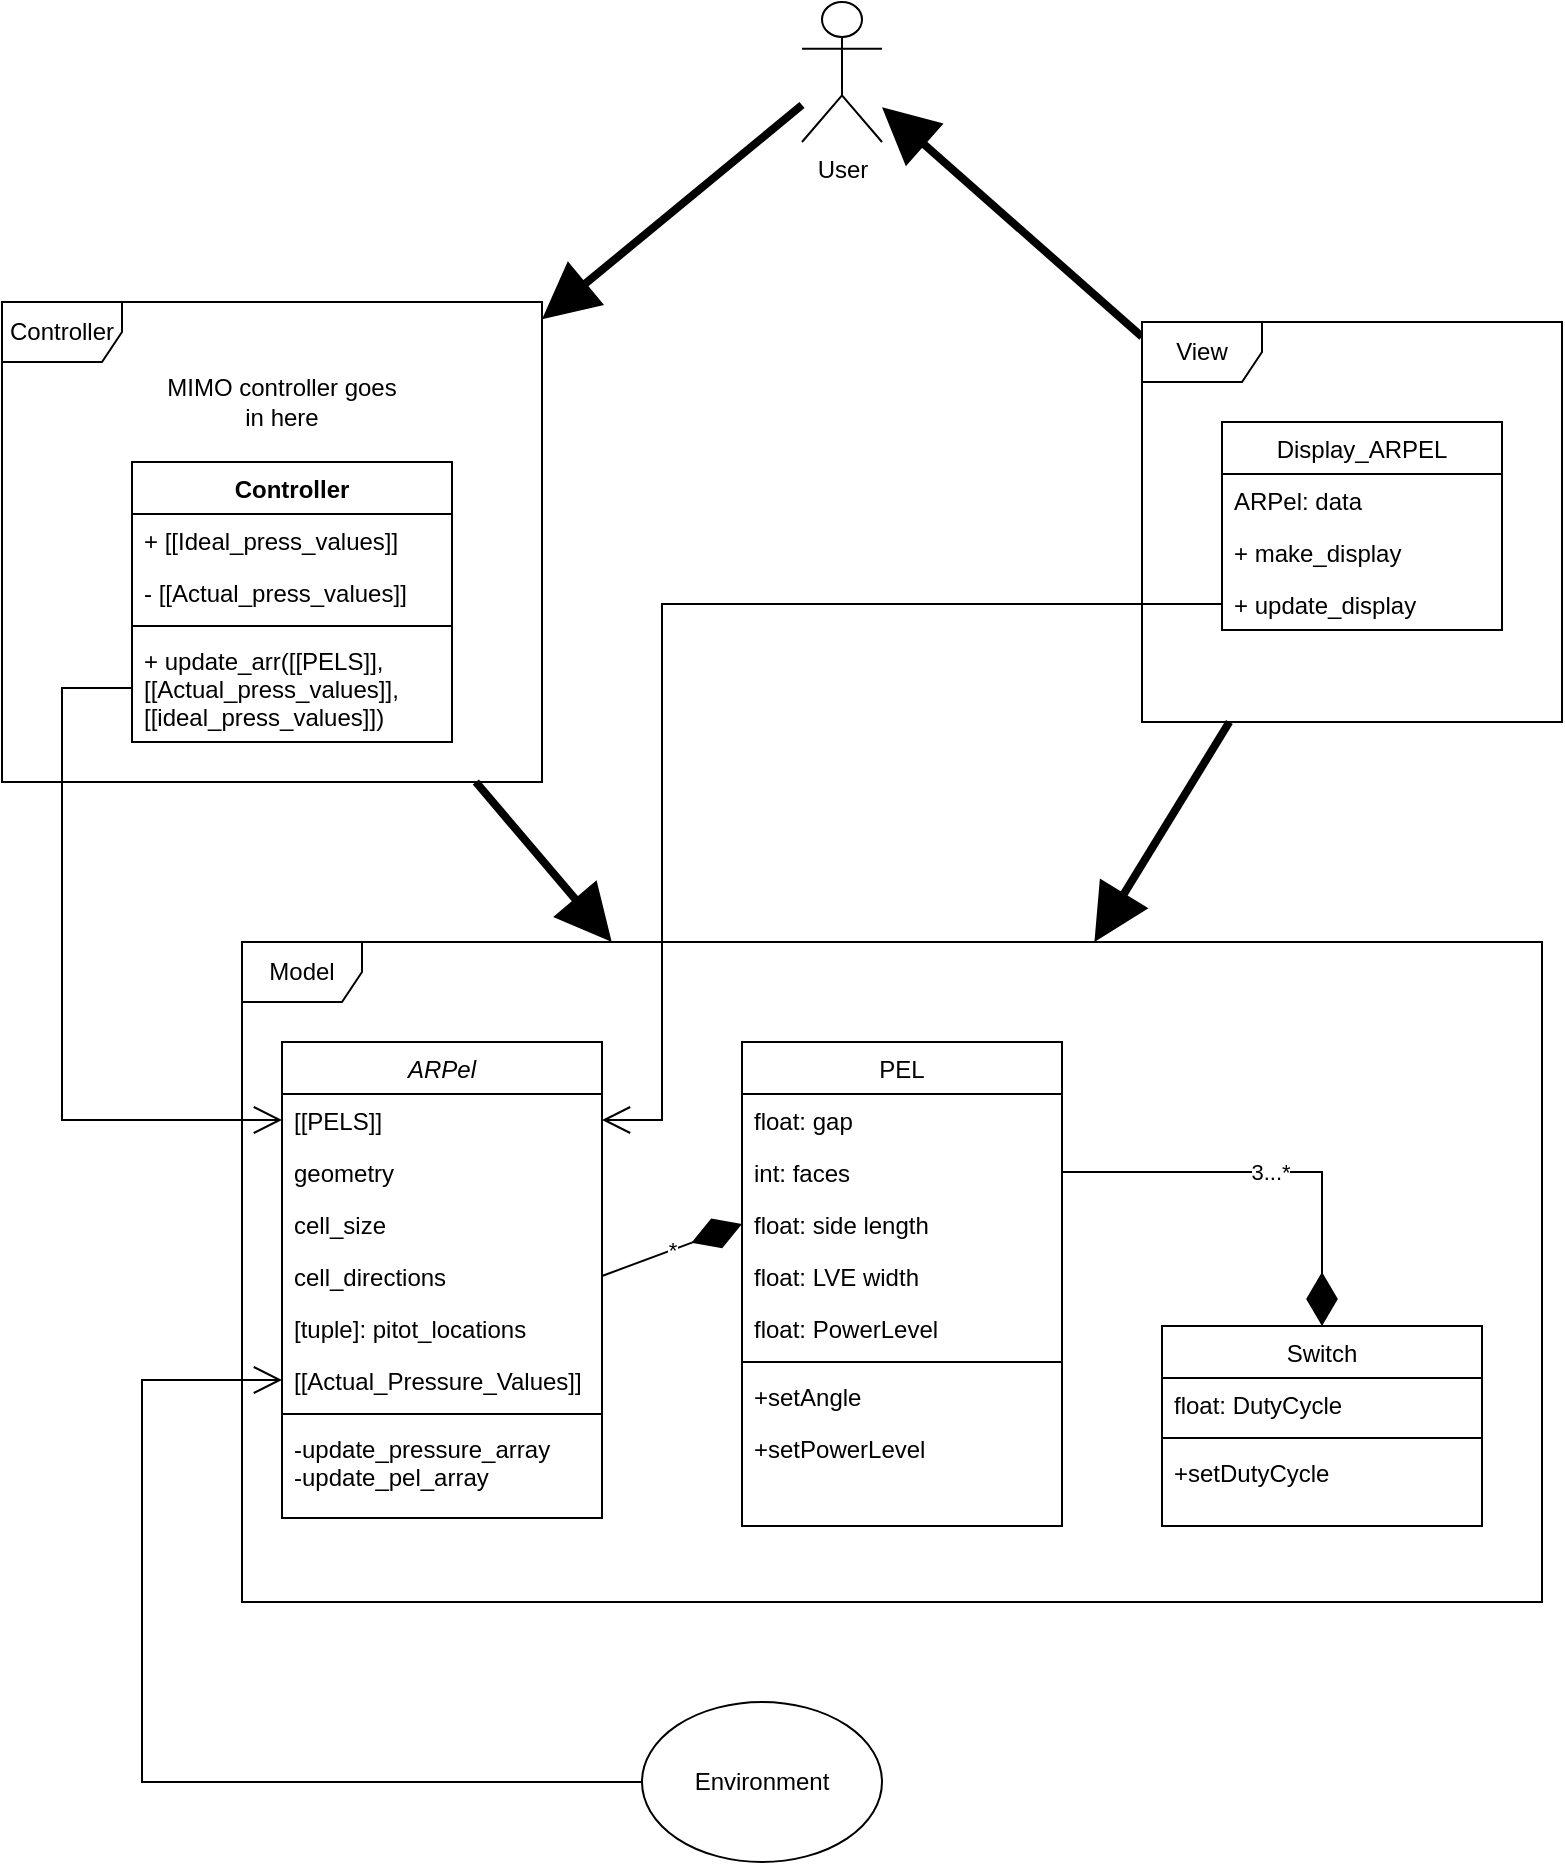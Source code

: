 <mxfile version="13.10.2" type="device"><diagram id="C5RBs43oDa-KdzZeNtuy" name="Page-1"><mxGraphModel dx="1240" dy="1858" grid="1" gridSize="10" guides="1" tooltips="1" connect="1" arrows="1" fold="1" page="1" pageScale="1" pageWidth="827" pageHeight="1169" math="0" shadow="0"><root><mxCell id="WIyWlLk6GJQsqaUBKTNV-0"/><mxCell id="WIyWlLk6GJQsqaUBKTNV-1" parent="WIyWlLk6GJQsqaUBKTNV-0"/><mxCell id="tmFoDkNBCU-1lel8zNlq-18" value="Model" style="shape=umlFrame;whiteSpace=wrap;html=1;" vertex="1" parent="WIyWlLk6GJQsqaUBKTNV-1"><mxGeometry x="144" y="-680" width="650" height="330" as="geometry"/></mxCell><mxCell id="zkfFHV4jXpPFQw0GAbJ--0" value="ARPel" style="swimlane;fontStyle=2;align=center;verticalAlign=top;childLayout=stackLayout;horizontal=1;startSize=26;horizontalStack=0;resizeParent=1;resizeLast=0;collapsible=1;marginBottom=0;rounded=0;shadow=0;strokeWidth=1;" parent="WIyWlLk6GJQsqaUBKTNV-1" vertex="1"><mxGeometry x="164" y="-630" width="160" height="238" as="geometry"><mxRectangle x="230" y="140" width="160" height="26" as="alternateBounds"/></mxGeometry></mxCell><mxCell id="tmFoDkNBCU-1lel8zNlq-42" value="[[PELS]]" style="text;align=left;verticalAlign=top;spacingLeft=4;spacingRight=4;overflow=hidden;rotatable=0;points=[[0,0.5],[1,0.5]];portConstraint=eastwest;rounded=0;shadow=0;html=0;" vertex="1" parent="zkfFHV4jXpPFQw0GAbJ--0"><mxGeometry y="26" width="160" height="26" as="geometry"/></mxCell><mxCell id="zkfFHV4jXpPFQw0GAbJ--1" value="geometry" style="text;align=left;verticalAlign=top;spacingLeft=4;spacingRight=4;overflow=hidden;rotatable=0;points=[[0,0.5],[1,0.5]];portConstraint=eastwest;" parent="zkfFHV4jXpPFQw0GAbJ--0" vertex="1"><mxGeometry y="52" width="160" height="26" as="geometry"/></mxCell><mxCell id="zkfFHV4jXpPFQw0GAbJ--2" value="cell_size" style="text;align=left;verticalAlign=top;spacingLeft=4;spacingRight=4;overflow=hidden;rotatable=0;points=[[0,0.5],[1,0.5]];portConstraint=eastwest;rounded=0;shadow=0;html=0;" parent="zkfFHV4jXpPFQw0GAbJ--0" vertex="1"><mxGeometry y="78" width="160" height="26" as="geometry"/></mxCell><mxCell id="zkfFHV4jXpPFQw0GAbJ--3" value="cell_directions" style="text;align=left;verticalAlign=top;spacingLeft=4;spacingRight=4;overflow=hidden;rotatable=0;points=[[0,0.5],[1,0.5]];portConstraint=eastwest;rounded=0;shadow=0;html=0;" parent="zkfFHV4jXpPFQw0GAbJ--0" vertex="1"><mxGeometry y="104" width="160" height="26" as="geometry"/></mxCell><mxCell id="tmFoDkNBCU-1lel8zNlq-41" value="[tuple]: pitot_locations" style="text;align=left;verticalAlign=top;spacingLeft=4;spacingRight=4;overflow=hidden;rotatable=0;points=[[0,0.5],[1,0.5]];portConstraint=eastwest;rounded=0;shadow=0;html=0;" vertex="1" parent="zkfFHV4jXpPFQw0GAbJ--0"><mxGeometry y="130" width="160" height="26" as="geometry"/></mxCell><mxCell id="tmFoDkNBCU-1lel8zNlq-48" value="[[Actual_Pressure_Values]]" style="text;align=left;verticalAlign=top;spacingLeft=4;spacingRight=4;overflow=hidden;rotatable=0;points=[[0,0.5],[1,0.5]];portConstraint=eastwest;rounded=0;shadow=0;html=0;" vertex="1" parent="zkfFHV4jXpPFQw0GAbJ--0"><mxGeometry y="156" width="160" height="26" as="geometry"/></mxCell><mxCell id="zkfFHV4jXpPFQw0GAbJ--4" value="" style="line;html=1;strokeWidth=1;align=left;verticalAlign=middle;spacingTop=-1;spacingLeft=3;spacingRight=3;rotatable=0;labelPosition=right;points=[];portConstraint=eastwest;" parent="zkfFHV4jXpPFQw0GAbJ--0" vertex="1"><mxGeometry y="182" width="160" height="8" as="geometry"/></mxCell><mxCell id="zkfFHV4jXpPFQw0GAbJ--5" value="-update_pressure_array&#10;-update_pel_array" style="text;align=left;verticalAlign=top;spacingLeft=4;spacingRight=4;overflow=hidden;rotatable=0;points=[[0,0.5],[1,0.5]];portConstraint=eastwest;" parent="zkfFHV4jXpPFQw0GAbJ--0" vertex="1"><mxGeometry y="190" width="160" height="48" as="geometry"/></mxCell><mxCell id="zkfFHV4jXpPFQw0GAbJ--17" value="PEL" style="swimlane;fontStyle=0;align=center;verticalAlign=top;childLayout=stackLayout;horizontal=1;startSize=26;horizontalStack=0;resizeParent=1;resizeLast=0;collapsible=1;marginBottom=0;rounded=0;shadow=0;strokeWidth=1;" parent="WIyWlLk6GJQsqaUBKTNV-1" vertex="1"><mxGeometry x="394" y="-630" width="160" height="242" as="geometry"><mxRectangle x="550" y="140" width="160" height="26" as="alternateBounds"/></mxGeometry></mxCell><mxCell id="zkfFHV4jXpPFQw0GAbJ--18" value="float: gap&#10;" style="text;align=left;verticalAlign=top;spacingLeft=4;spacingRight=4;overflow=hidden;rotatable=0;points=[[0,0.5],[1,0.5]];portConstraint=eastwest;" parent="zkfFHV4jXpPFQw0GAbJ--17" vertex="1"><mxGeometry y="26" width="160" height="26" as="geometry"/></mxCell><mxCell id="zkfFHV4jXpPFQw0GAbJ--20" value="int: faces" style="text;align=left;verticalAlign=top;spacingLeft=4;spacingRight=4;overflow=hidden;rotatable=0;points=[[0,0.5],[1,0.5]];portConstraint=eastwest;rounded=0;shadow=0;html=0;" parent="zkfFHV4jXpPFQw0GAbJ--17" vertex="1"><mxGeometry y="52" width="160" height="26" as="geometry"/></mxCell><mxCell id="zkfFHV4jXpPFQw0GAbJ--21" value="float: side length" style="text;align=left;verticalAlign=top;spacingLeft=4;spacingRight=4;overflow=hidden;rotatable=0;points=[[0,0.5],[1,0.5]];portConstraint=eastwest;rounded=0;shadow=0;html=0;" parent="zkfFHV4jXpPFQw0GAbJ--17" vertex="1"><mxGeometry y="78" width="160" height="26" as="geometry"/></mxCell><mxCell id="zkfFHV4jXpPFQw0GAbJ--22" value="float: LVE width" style="text;align=left;verticalAlign=top;spacingLeft=4;spacingRight=4;overflow=hidden;rotatable=0;points=[[0,0.5],[1,0.5]];portConstraint=eastwest;rounded=0;shadow=0;html=0;" parent="zkfFHV4jXpPFQw0GAbJ--17" vertex="1"><mxGeometry y="104" width="160" height="26" as="geometry"/></mxCell><mxCell id="tmFoDkNBCU-1lel8zNlq-2" value="float: PowerLevel" style="text;align=left;verticalAlign=top;spacingLeft=4;spacingRight=4;overflow=hidden;rotatable=0;points=[[0,0.5],[1,0.5]];portConstraint=eastwest;rounded=0;shadow=0;html=0;" vertex="1" parent="zkfFHV4jXpPFQw0GAbJ--17"><mxGeometry y="130" width="160" height="26" as="geometry"/></mxCell><mxCell id="zkfFHV4jXpPFQw0GAbJ--23" value="" style="line;html=1;strokeWidth=1;align=left;verticalAlign=middle;spacingTop=-1;spacingLeft=3;spacingRight=3;rotatable=0;labelPosition=right;points=[];portConstraint=eastwest;" parent="zkfFHV4jXpPFQw0GAbJ--17" vertex="1"><mxGeometry y="156" width="160" height="8" as="geometry"/></mxCell><mxCell id="tmFoDkNBCU-1lel8zNlq-4" value="+setAngle" style="text;align=left;verticalAlign=top;spacingLeft=4;spacingRight=4;overflow=hidden;rotatable=0;points=[[0,0.5],[1,0.5]];portConstraint=eastwest;" vertex="1" parent="zkfFHV4jXpPFQw0GAbJ--17"><mxGeometry y="164" width="160" height="26" as="geometry"/></mxCell><mxCell id="zkfFHV4jXpPFQw0GAbJ--24" value="+setPowerLevel" style="text;align=left;verticalAlign=top;spacingLeft=4;spacingRight=4;overflow=hidden;rotatable=0;points=[[0,0.5],[1,0.5]];portConstraint=eastwest;" parent="zkfFHV4jXpPFQw0GAbJ--17" vertex="1"><mxGeometry y="190" width="160" height="26" as="geometry"/></mxCell><mxCell id="tmFoDkNBCU-1lel8zNlq-6" value="Switch" style="swimlane;fontStyle=0;align=center;verticalAlign=top;childLayout=stackLayout;horizontal=1;startSize=26;horizontalStack=0;resizeParent=1;resizeLast=0;collapsible=1;marginBottom=0;rounded=0;shadow=0;strokeWidth=1;" vertex="1" parent="WIyWlLk6GJQsqaUBKTNV-1"><mxGeometry x="604" y="-488" width="160" height="100" as="geometry"><mxRectangle x="550" y="140" width="160" height="26" as="alternateBounds"/></mxGeometry></mxCell><mxCell id="tmFoDkNBCU-1lel8zNlq-11" value="float: DutyCycle" style="text;align=left;verticalAlign=top;spacingLeft=4;spacingRight=4;overflow=hidden;rotatable=0;points=[[0,0.5],[1,0.5]];portConstraint=eastwest;rounded=0;shadow=0;html=0;" vertex="1" parent="tmFoDkNBCU-1lel8zNlq-6"><mxGeometry y="26" width="160" height="26" as="geometry"/></mxCell><mxCell id="tmFoDkNBCU-1lel8zNlq-12" value="" style="line;html=1;strokeWidth=1;align=left;verticalAlign=middle;spacingTop=-1;spacingLeft=3;spacingRight=3;rotatable=0;labelPosition=right;points=[];portConstraint=eastwest;" vertex="1" parent="tmFoDkNBCU-1lel8zNlq-6"><mxGeometry y="52" width="160" height="8" as="geometry"/></mxCell><mxCell id="tmFoDkNBCU-1lel8zNlq-13" value="+setDutyCycle" style="text;align=left;verticalAlign=top;spacingLeft=4;spacingRight=4;overflow=hidden;rotatable=0;points=[[0,0.5],[1,0.5]];portConstraint=eastwest;" vertex="1" parent="tmFoDkNBCU-1lel8zNlq-6"><mxGeometry y="60" width="160" height="26" as="geometry"/></mxCell><mxCell id="tmFoDkNBCU-1lel8zNlq-19" value="*" style="endArrow=diamondThin;endFill=1;endSize=24;html=1;exitX=1;exitY=0.5;exitDx=0;exitDy=0;entryX=0;entryY=0.5;entryDx=0;entryDy=0;" edge="1" parent="WIyWlLk6GJQsqaUBKTNV-1" source="zkfFHV4jXpPFQw0GAbJ--3" target="zkfFHV4jXpPFQw0GAbJ--21"><mxGeometry width="160" relative="1" as="geometry"><mxPoint x="404" y="-460" as="sourcePoint"/><mxPoint x="564" y="-460" as="targetPoint"/></mxGeometry></mxCell><mxCell id="tmFoDkNBCU-1lel8zNlq-21" value="3...*" style="edgeStyle=orthogonalEdgeStyle;rounded=0;orthogonalLoop=1;jettySize=auto;html=1;endArrow=diamondThin;endFill=1;endSize=24;" edge="1" parent="WIyWlLk6GJQsqaUBKTNV-1" source="zkfFHV4jXpPFQw0GAbJ--20" target="tmFoDkNBCU-1lel8zNlq-6"><mxGeometry relative="1" as="geometry"/></mxCell><mxCell id="tmFoDkNBCU-1lel8zNlq-25" style="rounded=0;orthogonalLoop=1;jettySize=auto;html=1;endArrow=block;endFill=1;endSize=18;strokeWidth=4;" edge="1" parent="WIyWlLk6GJQsqaUBKTNV-1" source="tmFoDkNBCU-1lel8zNlq-23" target="tmFoDkNBCU-1lel8zNlq-18"><mxGeometry relative="1" as="geometry"><mxPoint x="-156" y="-350" as="targetPoint"/></mxGeometry></mxCell><mxCell id="tmFoDkNBCU-1lel8zNlq-23" value="Controller" style="shape=umlFrame;whiteSpace=wrap;html=1;" vertex="1" parent="WIyWlLk6GJQsqaUBKTNV-1"><mxGeometry x="24" y="-1000" width="270" height="240" as="geometry"/></mxCell><mxCell id="tmFoDkNBCU-1lel8zNlq-27" style="edgeStyle=none;rounded=0;orthogonalLoop=1;jettySize=auto;html=1;endArrow=block;endFill=1;endSize=18;strokeWidth=4;" edge="1" parent="WIyWlLk6GJQsqaUBKTNV-1" source="tmFoDkNBCU-1lel8zNlq-26" target="tmFoDkNBCU-1lel8zNlq-18"><mxGeometry relative="1" as="geometry"/></mxCell><mxCell id="tmFoDkNBCU-1lel8zNlq-33" style="edgeStyle=none;rounded=0;orthogonalLoop=1;jettySize=auto;html=1;endArrow=block;endFill=1;endSize=18;strokeWidth=4;" edge="1" parent="WIyWlLk6GJQsqaUBKTNV-1" source="tmFoDkNBCU-1lel8zNlq-26" target="tmFoDkNBCU-1lel8zNlq-28"><mxGeometry relative="1" as="geometry"/></mxCell><mxCell id="tmFoDkNBCU-1lel8zNlq-26" value="View" style="shape=umlFrame;whiteSpace=wrap;html=1;" vertex="1" parent="WIyWlLk6GJQsqaUBKTNV-1"><mxGeometry x="594" y="-990" width="210" height="200" as="geometry"/></mxCell><mxCell id="tmFoDkNBCU-1lel8zNlq-32" style="edgeStyle=none;rounded=0;orthogonalLoop=1;jettySize=auto;html=1;endArrow=block;endFill=1;endSize=18;strokeWidth=4;" edge="1" parent="WIyWlLk6GJQsqaUBKTNV-1" source="tmFoDkNBCU-1lel8zNlq-28" target="tmFoDkNBCU-1lel8zNlq-23"><mxGeometry relative="1" as="geometry"/></mxCell><mxCell id="tmFoDkNBCU-1lel8zNlq-28" value="User" style="shape=umlActor;verticalLabelPosition=bottom;verticalAlign=top;html=1;" vertex="1" parent="WIyWlLk6GJQsqaUBKTNV-1"><mxGeometry x="424" y="-1150" width="40" height="70" as="geometry"/></mxCell><mxCell id="tmFoDkNBCU-1lel8zNlq-35" value="Display_ARPEL" style="swimlane;fontStyle=0;childLayout=stackLayout;horizontal=1;startSize=26;fillColor=none;horizontalStack=0;resizeParent=1;resizeParentMax=0;resizeLast=0;collapsible=1;marginBottom=0;" vertex="1" parent="WIyWlLk6GJQsqaUBKTNV-1"><mxGeometry x="634" y="-940" width="140" height="104" as="geometry"/></mxCell><mxCell id="tmFoDkNBCU-1lel8zNlq-36" value="ARPel: data" style="text;strokeColor=none;fillColor=none;align=left;verticalAlign=top;spacingLeft=4;spacingRight=4;overflow=hidden;rotatable=0;points=[[0,0.5],[1,0.5]];portConstraint=eastwest;" vertex="1" parent="tmFoDkNBCU-1lel8zNlq-35"><mxGeometry y="26" width="140" height="26" as="geometry"/></mxCell><mxCell id="tmFoDkNBCU-1lel8zNlq-37" value="+ make_display" style="text;strokeColor=none;fillColor=none;align=left;verticalAlign=top;spacingLeft=4;spacingRight=4;overflow=hidden;rotatable=0;points=[[0,0.5],[1,0.5]];portConstraint=eastwest;" vertex="1" parent="tmFoDkNBCU-1lel8zNlq-35"><mxGeometry y="52" width="140" height="26" as="geometry"/></mxCell><mxCell id="tmFoDkNBCU-1lel8zNlq-38" value="+ update_display&#10;" style="text;strokeColor=none;fillColor=none;align=left;verticalAlign=top;spacingLeft=4;spacingRight=4;overflow=hidden;rotatable=0;points=[[0,0.5],[1,0.5]];portConstraint=eastwest;" vertex="1" parent="tmFoDkNBCU-1lel8zNlq-35"><mxGeometry y="78" width="140" height="26" as="geometry"/></mxCell><mxCell id="tmFoDkNBCU-1lel8zNlq-39" style="edgeStyle=orthogonalEdgeStyle;rounded=0;orthogonalLoop=1;jettySize=auto;html=1;entryX=1;entryY=0.5;entryDx=0;entryDy=0;endArrow=open;endFill=0;endSize=12;strokeWidth=1;" edge="1" parent="WIyWlLk6GJQsqaUBKTNV-1" source="tmFoDkNBCU-1lel8zNlq-38" target="tmFoDkNBCU-1lel8zNlq-42"><mxGeometry relative="1" as="geometry"><Array as="points"><mxPoint x="354" y="-849"/><mxPoint x="354" y="-591"/></Array></mxGeometry></mxCell><mxCell id="tmFoDkNBCU-1lel8zNlq-40" value="MIMO controller goes in here" style="text;html=1;strokeColor=none;fillColor=none;align=center;verticalAlign=middle;whiteSpace=wrap;rounded=0;" vertex="1" parent="WIyWlLk6GJQsqaUBKTNV-1"><mxGeometry x="104" y="-960" width="120" height="20" as="geometry"/></mxCell><mxCell id="tmFoDkNBCU-1lel8zNlq-49" style="edgeStyle=orthogonalEdgeStyle;rounded=0;orthogonalLoop=1;jettySize=auto;html=1;endArrow=open;endFill=0;endSize=12;strokeWidth=1;" edge="1" parent="WIyWlLk6GJQsqaUBKTNV-1" source="tmFoDkNBCU-1lel8zNlq-43" target="tmFoDkNBCU-1lel8zNlq-48"><mxGeometry relative="1" as="geometry"><Array as="points"><mxPoint x="94" y="-260"/><mxPoint x="94" y="-461"/></Array></mxGeometry></mxCell><mxCell id="tmFoDkNBCU-1lel8zNlq-43" value="Environment" style="ellipse;whiteSpace=wrap;html=1;" vertex="1" parent="WIyWlLk6GJQsqaUBKTNV-1"><mxGeometry x="344" y="-300" width="120" height="80" as="geometry"/></mxCell><mxCell id="tmFoDkNBCU-1lel8zNlq-50" value="Controller" style="swimlane;fontStyle=1;align=center;verticalAlign=top;childLayout=stackLayout;horizontal=1;startSize=26;horizontalStack=0;resizeParent=1;resizeParentMax=0;resizeLast=0;collapsible=1;marginBottom=0;" vertex="1" parent="WIyWlLk6GJQsqaUBKTNV-1"><mxGeometry x="89" y="-920" width="160" height="140" as="geometry"/></mxCell><mxCell id="tmFoDkNBCU-1lel8zNlq-51" value="+ [[Ideal_press_values]]" style="text;strokeColor=none;fillColor=none;align=left;verticalAlign=top;spacingLeft=4;spacingRight=4;overflow=hidden;rotatable=0;points=[[0,0.5],[1,0.5]];portConstraint=eastwest;" vertex="1" parent="tmFoDkNBCU-1lel8zNlq-50"><mxGeometry y="26" width="160" height="26" as="geometry"/></mxCell><mxCell id="tmFoDkNBCU-1lel8zNlq-55" value="- [[Actual_press_values]]" style="text;strokeColor=none;fillColor=none;align=left;verticalAlign=top;spacingLeft=4;spacingRight=4;overflow=hidden;rotatable=0;points=[[0,0.5],[1,0.5]];portConstraint=eastwest;" vertex="1" parent="tmFoDkNBCU-1lel8zNlq-50"><mxGeometry y="52" width="160" height="26" as="geometry"/></mxCell><mxCell id="tmFoDkNBCU-1lel8zNlq-52" value="" style="line;strokeWidth=1;fillColor=none;align=left;verticalAlign=middle;spacingTop=-1;spacingLeft=3;spacingRight=3;rotatable=0;labelPosition=right;points=[];portConstraint=eastwest;" vertex="1" parent="tmFoDkNBCU-1lel8zNlq-50"><mxGeometry y="78" width="160" height="8" as="geometry"/></mxCell><mxCell id="tmFoDkNBCU-1lel8zNlq-56" value="+ update_arr([[PELS]], &#10;[[Actual_press_values]],&#10;[[ideal_press_values]])" style="text;strokeColor=none;fillColor=none;align=left;verticalAlign=top;spacingLeft=4;spacingRight=4;overflow=hidden;rotatable=0;points=[[0,0.5],[1,0.5]];portConstraint=eastwest;" vertex="1" parent="tmFoDkNBCU-1lel8zNlq-50"><mxGeometry y="86" width="160" height="54" as="geometry"/></mxCell><mxCell id="tmFoDkNBCU-1lel8zNlq-58" style="edgeStyle=orthogonalEdgeStyle;rounded=0;orthogonalLoop=1;jettySize=auto;html=1;entryX=0;entryY=0.5;entryDx=0;entryDy=0;endArrow=open;endFill=0;endSize=12;strokeWidth=1;" edge="1" parent="WIyWlLk6GJQsqaUBKTNV-1" source="tmFoDkNBCU-1lel8zNlq-56" target="tmFoDkNBCU-1lel8zNlq-42"><mxGeometry relative="1" as="geometry"><Array as="points"><mxPoint x="54" y="-807"/><mxPoint x="54" y="-591"/></Array></mxGeometry></mxCell></root></mxGraphModel></diagram></mxfile>
